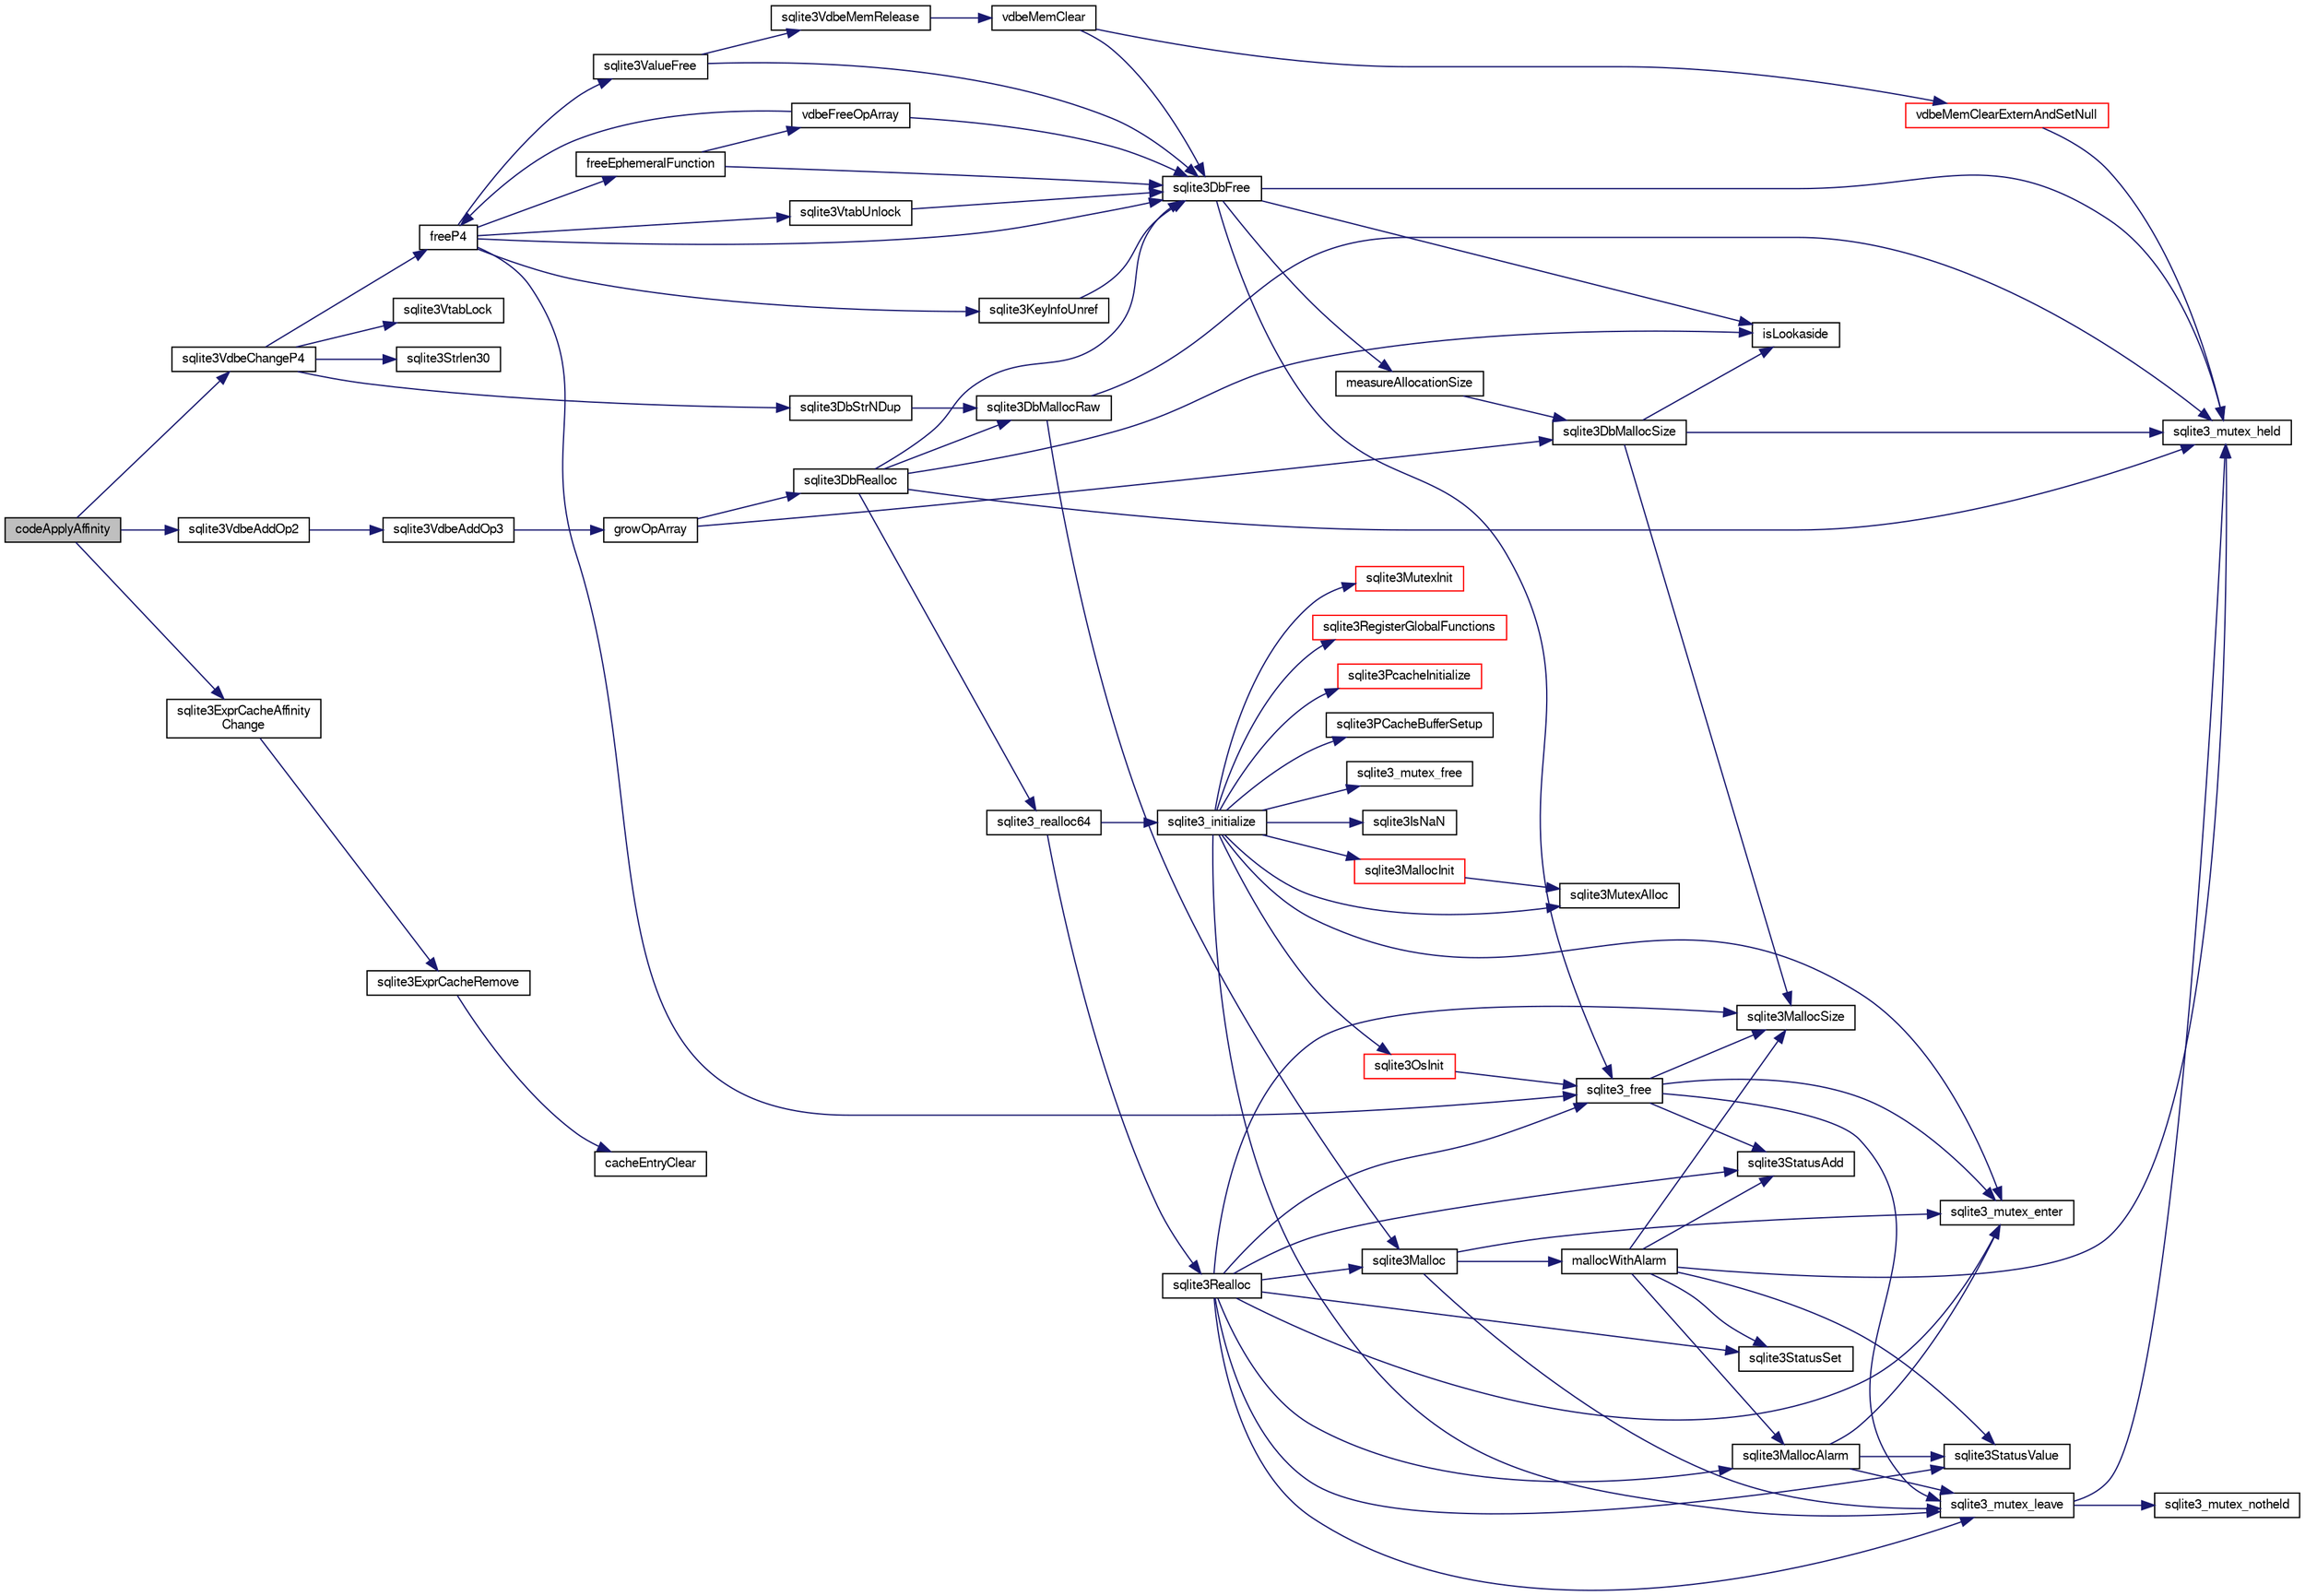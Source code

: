 digraph "codeApplyAffinity"
{
  edge [fontname="FreeSans",fontsize="10",labelfontname="FreeSans",labelfontsize="10"];
  node [fontname="FreeSans",fontsize="10",shape=record];
  rankdir="LR";
  Node49564 [label="codeApplyAffinity",height=0.2,width=0.4,color="black", fillcolor="grey75", style="filled", fontcolor="black"];
  Node49564 -> Node49565 [color="midnightblue",fontsize="10",style="solid",fontname="FreeSans"];
  Node49565 [label="sqlite3VdbeAddOp2",height=0.2,width=0.4,color="black", fillcolor="white", style="filled",URL="$sqlite3_8c.html#ae87204d7b069da19e4db0404c6deaae5"];
  Node49565 -> Node49566 [color="midnightblue",fontsize="10",style="solid",fontname="FreeSans"];
  Node49566 [label="sqlite3VdbeAddOp3",height=0.2,width=0.4,color="black", fillcolor="white", style="filled",URL="$sqlite3_8c.html#a29b4560b019211a73e1478cec7468345"];
  Node49566 -> Node49567 [color="midnightblue",fontsize="10",style="solid",fontname="FreeSans"];
  Node49567 [label="growOpArray",height=0.2,width=0.4,color="black", fillcolor="white", style="filled",URL="$sqlite3_8c.html#adb00b9ead01ffe0d757d5a6d0853ada5"];
  Node49567 -> Node49568 [color="midnightblue",fontsize="10",style="solid",fontname="FreeSans"];
  Node49568 [label="sqlite3DbRealloc",height=0.2,width=0.4,color="black", fillcolor="white", style="filled",URL="$sqlite3_8c.html#ae028f4902a9d29bcaf310ff289ee87dc"];
  Node49568 -> Node49569 [color="midnightblue",fontsize="10",style="solid",fontname="FreeSans"];
  Node49569 [label="sqlite3_mutex_held",height=0.2,width=0.4,color="black", fillcolor="white", style="filled",URL="$sqlite3_8c.html#acf77da68932b6bc163c5e68547ecc3e7"];
  Node49568 -> Node49570 [color="midnightblue",fontsize="10",style="solid",fontname="FreeSans"];
  Node49570 [label="sqlite3DbMallocRaw",height=0.2,width=0.4,color="black", fillcolor="white", style="filled",URL="$sqlite3_8c.html#abbe8be0cf7175e11ddc3e2218fad924e"];
  Node49570 -> Node49569 [color="midnightblue",fontsize="10",style="solid",fontname="FreeSans"];
  Node49570 -> Node49571 [color="midnightblue",fontsize="10",style="solid",fontname="FreeSans"];
  Node49571 [label="sqlite3Malloc",height=0.2,width=0.4,color="black", fillcolor="white", style="filled",URL="$sqlite3_8c.html#a361a2eaa846b1885f123abe46f5d8b2b"];
  Node49571 -> Node49572 [color="midnightblue",fontsize="10",style="solid",fontname="FreeSans"];
  Node49572 [label="sqlite3_mutex_enter",height=0.2,width=0.4,color="black", fillcolor="white", style="filled",URL="$sqlite3_8c.html#a1c12cde690bd89f104de5cbad12a6bf5"];
  Node49571 -> Node49573 [color="midnightblue",fontsize="10",style="solid",fontname="FreeSans"];
  Node49573 [label="mallocWithAlarm",height=0.2,width=0.4,color="black", fillcolor="white", style="filled",URL="$sqlite3_8c.html#ab070d5cf8e48ec8a6a43cf025d48598b"];
  Node49573 -> Node49569 [color="midnightblue",fontsize="10",style="solid",fontname="FreeSans"];
  Node49573 -> Node49574 [color="midnightblue",fontsize="10",style="solid",fontname="FreeSans"];
  Node49574 [label="sqlite3StatusSet",height=0.2,width=0.4,color="black", fillcolor="white", style="filled",URL="$sqlite3_8c.html#afec7586c01fcb5ea17dc9d7725a589d9"];
  Node49573 -> Node49575 [color="midnightblue",fontsize="10",style="solid",fontname="FreeSans"];
  Node49575 [label="sqlite3StatusValue",height=0.2,width=0.4,color="black", fillcolor="white", style="filled",URL="$sqlite3_8c.html#a30b8ac296c6e200c1fa57708d52c6ef6"];
  Node49573 -> Node49576 [color="midnightblue",fontsize="10",style="solid",fontname="FreeSans"];
  Node49576 [label="sqlite3MallocAlarm",height=0.2,width=0.4,color="black", fillcolor="white", style="filled",URL="$sqlite3_8c.html#ada66988e8471d1198f3219c062377508"];
  Node49576 -> Node49575 [color="midnightblue",fontsize="10",style="solid",fontname="FreeSans"];
  Node49576 -> Node49577 [color="midnightblue",fontsize="10",style="solid",fontname="FreeSans"];
  Node49577 [label="sqlite3_mutex_leave",height=0.2,width=0.4,color="black", fillcolor="white", style="filled",URL="$sqlite3_8c.html#a5838d235601dbd3c1fa993555c6bcc93"];
  Node49577 -> Node49569 [color="midnightblue",fontsize="10",style="solid",fontname="FreeSans"];
  Node49577 -> Node49578 [color="midnightblue",fontsize="10",style="solid",fontname="FreeSans"];
  Node49578 [label="sqlite3_mutex_notheld",height=0.2,width=0.4,color="black", fillcolor="white", style="filled",URL="$sqlite3_8c.html#a83967c837c1c000d3b5adcfaa688f5dc"];
  Node49576 -> Node49572 [color="midnightblue",fontsize="10",style="solid",fontname="FreeSans"];
  Node49573 -> Node49579 [color="midnightblue",fontsize="10",style="solid",fontname="FreeSans"];
  Node49579 [label="sqlite3MallocSize",height=0.2,width=0.4,color="black", fillcolor="white", style="filled",URL="$sqlite3_8c.html#acf5d2a5f35270bafb050bd2def576955"];
  Node49573 -> Node49580 [color="midnightblue",fontsize="10",style="solid",fontname="FreeSans"];
  Node49580 [label="sqlite3StatusAdd",height=0.2,width=0.4,color="black", fillcolor="white", style="filled",URL="$sqlite3_8c.html#afa029f93586aeab4cc85360905dae9cd"];
  Node49571 -> Node49577 [color="midnightblue",fontsize="10",style="solid",fontname="FreeSans"];
  Node49568 -> Node49581 [color="midnightblue",fontsize="10",style="solid",fontname="FreeSans"];
  Node49581 [label="isLookaside",height=0.2,width=0.4,color="black", fillcolor="white", style="filled",URL="$sqlite3_8c.html#a770fa05ff9717b75e16f4d968a77b897"];
  Node49568 -> Node49582 [color="midnightblue",fontsize="10",style="solid",fontname="FreeSans"];
  Node49582 [label="sqlite3DbFree",height=0.2,width=0.4,color="black", fillcolor="white", style="filled",URL="$sqlite3_8c.html#ac70ab821a6607b4a1b909582dc37a069"];
  Node49582 -> Node49569 [color="midnightblue",fontsize="10",style="solid",fontname="FreeSans"];
  Node49582 -> Node49583 [color="midnightblue",fontsize="10",style="solid",fontname="FreeSans"];
  Node49583 [label="measureAllocationSize",height=0.2,width=0.4,color="black", fillcolor="white", style="filled",URL="$sqlite3_8c.html#a45731e644a22fdb756e2b6337224217a"];
  Node49583 -> Node49584 [color="midnightblue",fontsize="10",style="solid",fontname="FreeSans"];
  Node49584 [label="sqlite3DbMallocSize",height=0.2,width=0.4,color="black", fillcolor="white", style="filled",URL="$sqlite3_8c.html#aa397e5a8a03495203a0767abf0a71f86"];
  Node49584 -> Node49579 [color="midnightblue",fontsize="10",style="solid",fontname="FreeSans"];
  Node49584 -> Node49569 [color="midnightblue",fontsize="10",style="solid",fontname="FreeSans"];
  Node49584 -> Node49581 [color="midnightblue",fontsize="10",style="solid",fontname="FreeSans"];
  Node49582 -> Node49581 [color="midnightblue",fontsize="10",style="solid",fontname="FreeSans"];
  Node49582 -> Node49585 [color="midnightblue",fontsize="10",style="solid",fontname="FreeSans"];
  Node49585 [label="sqlite3_free",height=0.2,width=0.4,color="black", fillcolor="white", style="filled",URL="$sqlite3_8c.html#a6552349e36a8a691af5487999ab09519"];
  Node49585 -> Node49572 [color="midnightblue",fontsize="10",style="solid",fontname="FreeSans"];
  Node49585 -> Node49580 [color="midnightblue",fontsize="10",style="solid",fontname="FreeSans"];
  Node49585 -> Node49579 [color="midnightblue",fontsize="10",style="solid",fontname="FreeSans"];
  Node49585 -> Node49577 [color="midnightblue",fontsize="10",style="solid",fontname="FreeSans"];
  Node49568 -> Node49586 [color="midnightblue",fontsize="10",style="solid",fontname="FreeSans"];
  Node49586 [label="sqlite3_realloc64",height=0.2,width=0.4,color="black", fillcolor="white", style="filled",URL="$sqlite3_8c.html#a3765a714077ee547e811034236dc9ecd"];
  Node49586 -> Node49587 [color="midnightblue",fontsize="10",style="solid",fontname="FreeSans"];
  Node49587 [label="sqlite3_initialize",height=0.2,width=0.4,color="black", fillcolor="white", style="filled",URL="$sqlite3_8c.html#ab0c0ee2d5d4cf8b28e9572296a8861df"];
  Node49587 -> Node49588 [color="midnightblue",fontsize="10",style="solid",fontname="FreeSans"];
  Node49588 [label="sqlite3MutexInit",height=0.2,width=0.4,color="red", fillcolor="white", style="filled",URL="$sqlite3_8c.html#a7906afcdd1cdb3d0007eb932398a1158"];
  Node49587 -> Node49606 [color="midnightblue",fontsize="10",style="solid",fontname="FreeSans"];
  Node49606 [label="sqlite3MutexAlloc",height=0.2,width=0.4,color="black", fillcolor="white", style="filled",URL="$sqlite3_8c.html#a0e3f432ee581f6876b590e7ad7e84e19"];
  Node49587 -> Node49572 [color="midnightblue",fontsize="10",style="solid",fontname="FreeSans"];
  Node49587 -> Node49607 [color="midnightblue",fontsize="10",style="solid",fontname="FreeSans"];
  Node49607 [label="sqlite3MallocInit",height=0.2,width=0.4,color="red", fillcolor="white", style="filled",URL="$sqlite3_8c.html#a9e06f9e7cad0d83ce80ab493c9533552"];
  Node49607 -> Node49606 [color="midnightblue",fontsize="10",style="solid",fontname="FreeSans"];
  Node49587 -> Node49577 [color="midnightblue",fontsize="10",style="solid",fontname="FreeSans"];
  Node49587 -> Node49695 [color="midnightblue",fontsize="10",style="solid",fontname="FreeSans"];
  Node49695 [label="sqlite3RegisterGlobalFunctions",height=0.2,width=0.4,color="red", fillcolor="white", style="filled",URL="$sqlite3_8c.html#a9f75bd111010f29e1b8d74344473c4ec"];
  Node49587 -> Node49843 [color="midnightblue",fontsize="10",style="solid",fontname="FreeSans"];
  Node49843 [label="sqlite3PcacheInitialize",height=0.2,width=0.4,color="red", fillcolor="white", style="filled",URL="$sqlite3_8c.html#a2902c61ddc88bea002c4d69fe4052b1f"];
  Node49587 -> Node49844 [color="midnightblue",fontsize="10",style="solid",fontname="FreeSans"];
  Node49844 [label="sqlite3OsInit",height=0.2,width=0.4,color="red", fillcolor="white", style="filled",URL="$sqlite3_8c.html#afeaa886fe1ca086a30fd278b1d069762"];
  Node49844 -> Node49585 [color="midnightblue",fontsize="10",style="solid",fontname="FreeSans"];
  Node49587 -> Node49848 [color="midnightblue",fontsize="10",style="solid",fontname="FreeSans"];
  Node49848 [label="sqlite3PCacheBufferSetup",height=0.2,width=0.4,color="black", fillcolor="white", style="filled",URL="$sqlite3_8c.html#ad18a1eebefdfbc4254f473f7b0101937"];
  Node49587 -> Node49849 [color="midnightblue",fontsize="10",style="solid",fontname="FreeSans"];
  Node49849 [label="sqlite3_mutex_free",height=0.2,width=0.4,color="black", fillcolor="white", style="filled",URL="$sqlite3_8c.html#a2db2e72e08f6873afa9c61b0ec726fec"];
  Node49587 -> Node49631 [color="midnightblue",fontsize="10",style="solid",fontname="FreeSans"];
  Node49631 [label="sqlite3IsNaN",height=0.2,width=0.4,color="black", fillcolor="white", style="filled",URL="$sqlite3_8c.html#aed4d78203877c3486765ccbc7feebb50"];
  Node49586 -> Node49620 [color="midnightblue",fontsize="10",style="solid",fontname="FreeSans"];
  Node49620 [label="sqlite3Realloc",height=0.2,width=0.4,color="black", fillcolor="white", style="filled",URL="$sqlite3_8c.html#ad53aefdfc088f622e23ffe838201fe22"];
  Node49620 -> Node49571 [color="midnightblue",fontsize="10",style="solid",fontname="FreeSans"];
  Node49620 -> Node49585 [color="midnightblue",fontsize="10",style="solid",fontname="FreeSans"];
  Node49620 -> Node49579 [color="midnightblue",fontsize="10",style="solid",fontname="FreeSans"];
  Node49620 -> Node49572 [color="midnightblue",fontsize="10",style="solid",fontname="FreeSans"];
  Node49620 -> Node49574 [color="midnightblue",fontsize="10",style="solid",fontname="FreeSans"];
  Node49620 -> Node49575 [color="midnightblue",fontsize="10",style="solid",fontname="FreeSans"];
  Node49620 -> Node49576 [color="midnightblue",fontsize="10",style="solid",fontname="FreeSans"];
  Node49620 -> Node49580 [color="midnightblue",fontsize="10",style="solid",fontname="FreeSans"];
  Node49620 -> Node49577 [color="midnightblue",fontsize="10",style="solid",fontname="FreeSans"];
  Node49567 -> Node49584 [color="midnightblue",fontsize="10",style="solid",fontname="FreeSans"];
  Node49564 -> Node49850 [color="midnightblue",fontsize="10",style="solid",fontname="FreeSans"];
  Node49850 [label="sqlite3VdbeChangeP4",height=0.2,width=0.4,color="black", fillcolor="white", style="filled",URL="$sqlite3_8c.html#add0d891a062d044a0c7e6fc072702830"];
  Node49850 -> Node49851 [color="midnightblue",fontsize="10",style="solid",fontname="FreeSans"];
  Node49851 [label="freeP4",height=0.2,width=0.4,color="black", fillcolor="white", style="filled",URL="$sqlite3_8c.html#aa1ec8debef2a9be5fe36a3082fd3e0f9"];
  Node49851 -> Node49582 [color="midnightblue",fontsize="10",style="solid",fontname="FreeSans"];
  Node49851 -> Node49852 [color="midnightblue",fontsize="10",style="solid",fontname="FreeSans"];
  Node49852 [label="sqlite3KeyInfoUnref",height=0.2,width=0.4,color="black", fillcolor="white", style="filled",URL="$sqlite3_8c.html#ac94cc1874ab0865db1dbbefd3886ba4a"];
  Node49852 -> Node49582 [color="midnightblue",fontsize="10",style="solid",fontname="FreeSans"];
  Node49851 -> Node49585 [color="midnightblue",fontsize="10",style="solid",fontname="FreeSans"];
  Node49851 -> Node49853 [color="midnightblue",fontsize="10",style="solid",fontname="FreeSans"];
  Node49853 [label="freeEphemeralFunction",height=0.2,width=0.4,color="black", fillcolor="white", style="filled",URL="$sqlite3_8c.html#ace0a45aad803937290f5495906773bc4"];
  Node49853 -> Node49582 [color="midnightblue",fontsize="10",style="solid",fontname="FreeSans"];
  Node49853 -> Node49854 [color="midnightblue",fontsize="10",style="solid",fontname="FreeSans"];
  Node49854 [label="vdbeFreeOpArray",height=0.2,width=0.4,color="black", fillcolor="white", style="filled",URL="$sqlite3_8c.html#affa26b190a34b8772c3f4a4d06866c50"];
  Node49854 -> Node49851 [color="midnightblue",fontsize="10",style="solid",fontname="FreeSans"];
  Node49854 -> Node49582 [color="midnightblue",fontsize="10",style="solid",fontname="FreeSans"];
  Node49851 -> Node49855 [color="midnightblue",fontsize="10",style="solid",fontname="FreeSans"];
  Node49855 [label="sqlite3ValueFree",height=0.2,width=0.4,color="black", fillcolor="white", style="filled",URL="$sqlite3_8c.html#afeed84c3f344a833d15c7209265dc520"];
  Node49855 -> Node49648 [color="midnightblue",fontsize="10",style="solid",fontname="FreeSans"];
  Node49648 [label="sqlite3VdbeMemRelease",height=0.2,width=0.4,color="black", fillcolor="white", style="filled",URL="$sqlite3_8c.html#a90606361dbeba88159fd6ff03fcc10cc"];
  Node49648 -> Node49649 [color="midnightblue",fontsize="10",style="solid",fontname="FreeSans"];
  Node49649 [label="vdbeMemClear",height=0.2,width=0.4,color="black", fillcolor="white", style="filled",URL="$sqlite3_8c.html#a489eef6e55ad0dadf67578726b935d12"];
  Node49649 -> Node49642 [color="midnightblue",fontsize="10",style="solid",fontname="FreeSans"];
  Node49642 [label="vdbeMemClearExternAndSetNull",height=0.2,width=0.4,color="red", fillcolor="white", style="filled",URL="$sqlite3_8c.html#a29c41a360fb0e86b817777daf061230c"];
  Node49642 -> Node49569 [color="midnightblue",fontsize="10",style="solid",fontname="FreeSans"];
  Node49649 -> Node49582 [color="midnightblue",fontsize="10",style="solid",fontname="FreeSans"];
  Node49855 -> Node49582 [color="midnightblue",fontsize="10",style="solid",fontname="FreeSans"];
  Node49851 -> Node49856 [color="midnightblue",fontsize="10",style="solid",fontname="FreeSans"];
  Node49856 [label="sqlite3VtabUnlock",height=0.2,width=0.4,color="black", fillcolor="white", style="filled",URL="$sqlite3_8c.html#a8b3341682c7724d767ebc8288b9063b4"];
  Node49856 -> Node49582 [color="midnightblue",fontsize="10",style="solid",fontname="FreeSans"];
  Node49850 -> Node49857 [color="midnightblue",fontsize="10",style="solid",fontname="FreeSans"];
  Node49857 [label="sqlite3VtabLock",height=0.2,width=0.4,color="black", fillcolor="white", style="filled",URL="$sqlite3_8c.html#aa2b6bcc2ba2b313da4b72e6b0d83dea6"];
  Node49850 -> Node49632 [color="midnightblue",fontsize="10",style="solid",fontname="FreeSans"];
  Node49632 [label="sqlite3Strlen30",height=0.2,width=0.4,color="black", fillcolor="white", style="filled",URL="$sqlite3_8c.html#a3dcd80ba41f1a308193dee74857b62a7"];
  Node49850 -> Node49841 [color="midnightblue",fontsize="10",style="solid",fontname="FreeSans"];
  Node49841 [label="sqlite3DbStrNDup",height=0.2,width=0.4,color="black", fillcolor="white", style="filled",URL="$sqlite3_8c.html#a48e8c757f70cba60fe83ce00ad8de713"];
  Node49841 -> Node49570 [color="midnightblue",fontsize="10",style="solid",fontname="FreeSans"];
  Node49564 -> Node49858 [color="midnightblue",fontsize="10",style="solid",fontname="FreeSans"];
  Node49858 [label="sqlite3ExprCacheAffinity\lChange",height=0.2,width=0.4,color="black", fillcolor="white", style="filled",URL="$sqlite3_8c.html#ae2ddbefd00ac32ed8a46309e7dc19a2e"];
  Node49858 -> Node49859 [color="midnightblue",fontsize="10",style="solid",fontname="FreeSans"];
  Node49859 [label="sqlite3ExprCacheRemove",height=0.2,width=0.4,color="black", fillcolor="white", style="filled",URL="$sqlite3_8c.html#a8b53d9568d9b40b6fc39428b3a19bc5d"];
  Node49859 -> Node49860 [color="midnightblue",fontsize="10",style="solid",fontname="FreeSans"];
  Node49860 [label="cacheEntryClear",height=0.2,width=0.4,color="black", fillcolor="white", style="filled",URL="$sqlite3_8c.html#a695836faaedd1f2926d828f459bce76e"];
}
